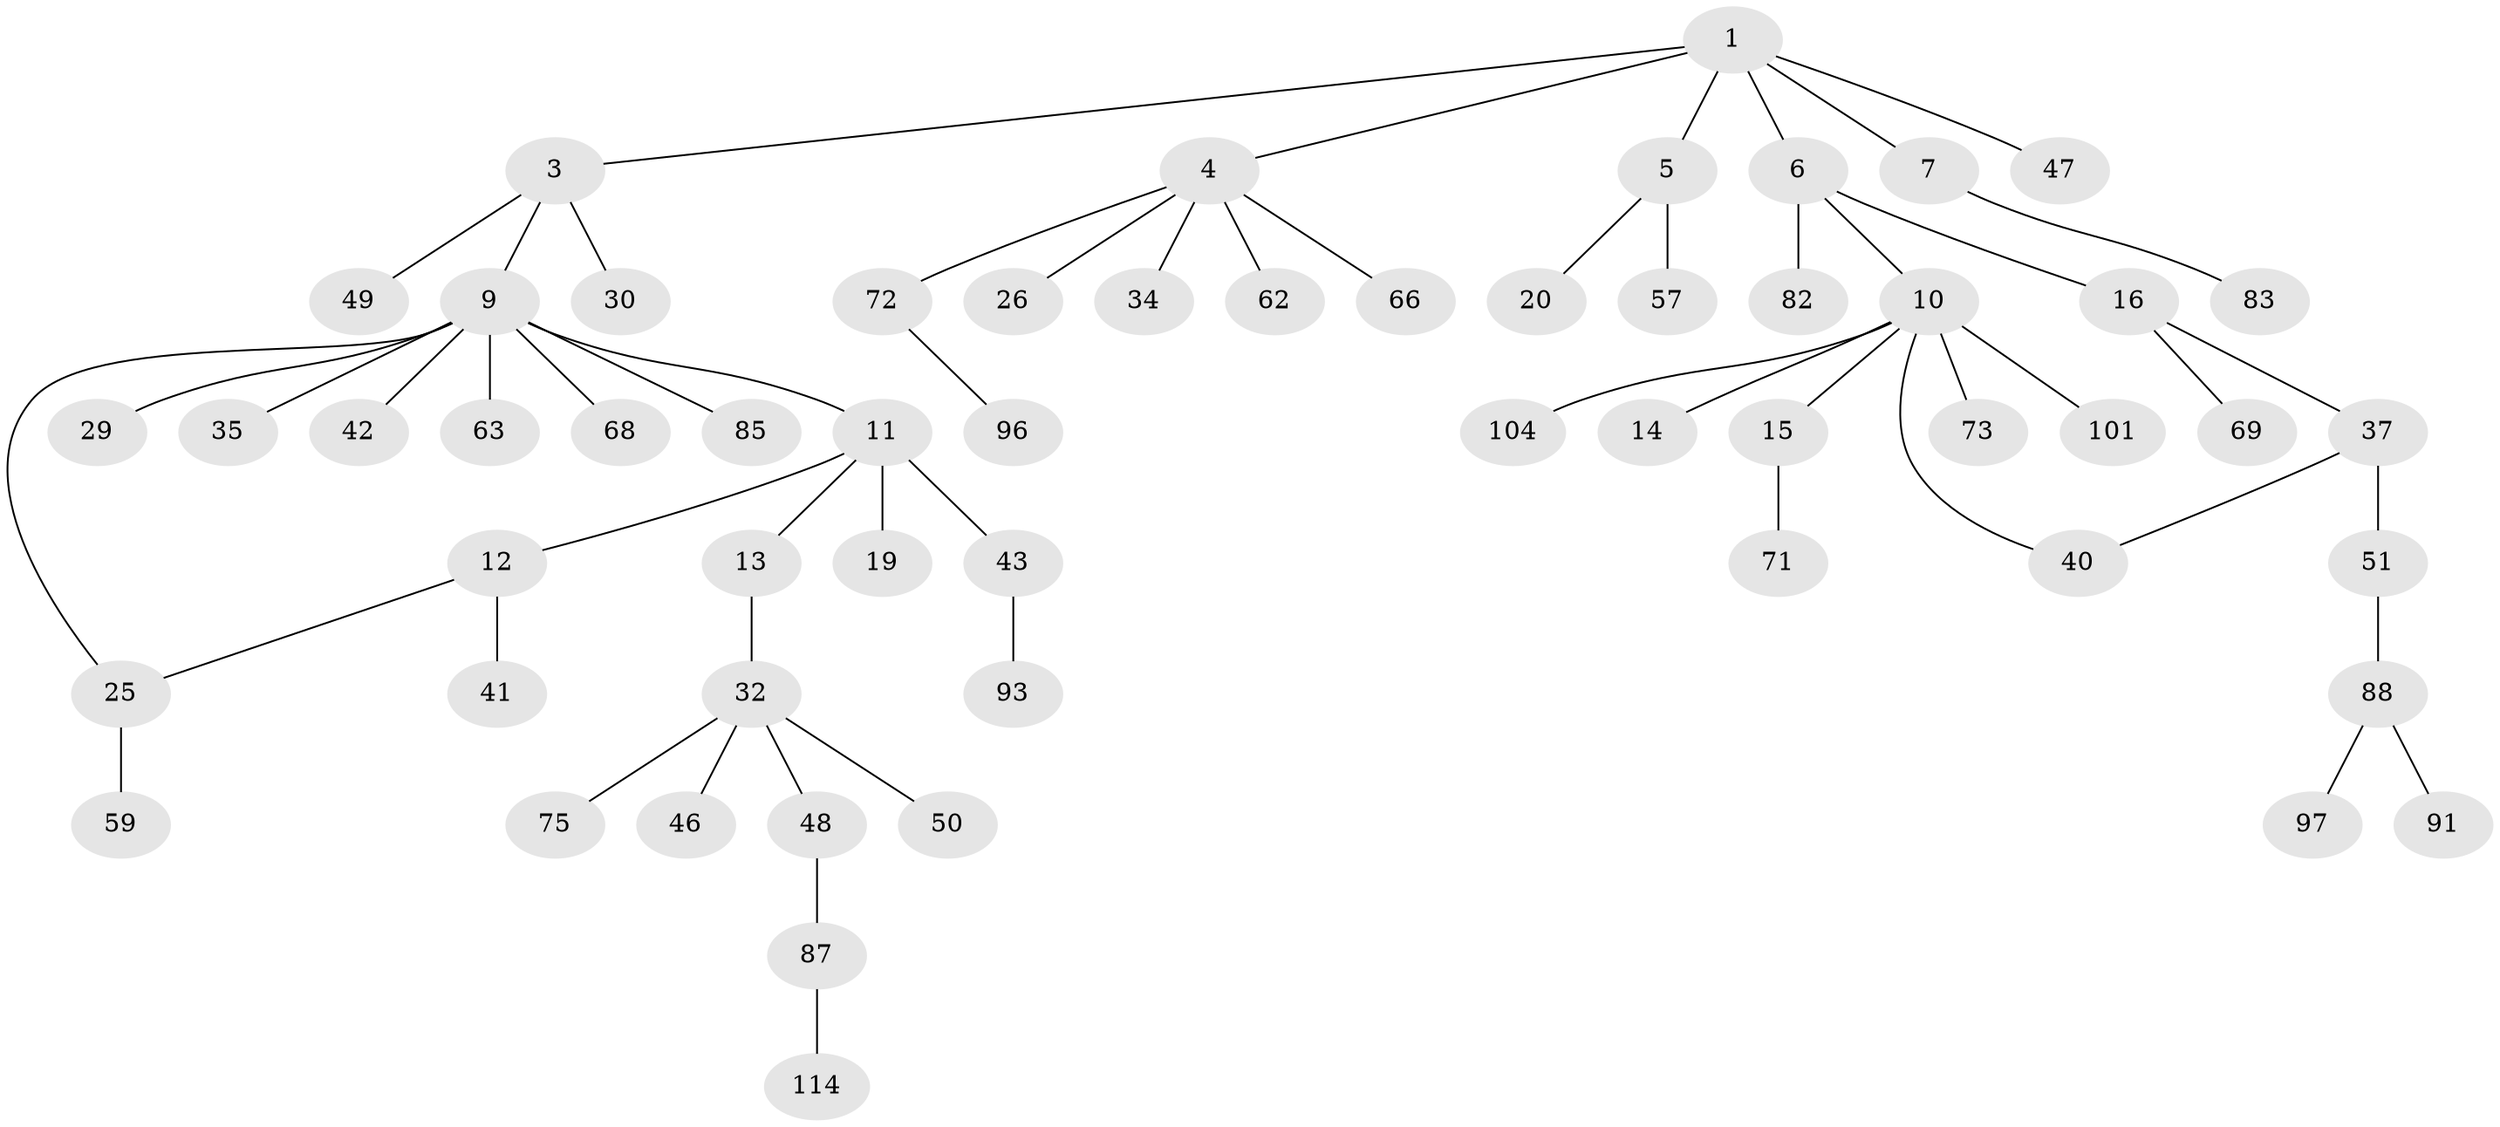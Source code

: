// original degree distribution, {4: 0.06140350877192982, 9: 0.008771929824561403, 3: 0.13157894736842105, 1: 0.49122807017543857, 5: 0.03508771929824561, 2: 0.2543859649122807, 8: 0.008771929824561403, 6: 0.008771929824561403}
// Generated by graph-tools (version 1.1) at 2025/13/03/09/25 04:13:37]
// undirected, 57 vertices, 58 edges
graph export_dot {
graph [start="1"]
  node [color=gray90,style=filled];
  1 [super="+2"];
  3 [super="+8+17+58+36+28"];
  4 [super="+24+44"];
  5;
  6;
  7 [super="+89+33+110"];
  9 [super="+52+21+53"];
  10 [super="+61+31"];
  11 [super="+18"];
  12 [super="+70+23+65"];
  13;
  14 [super="+39"];
  15;
  16;
  19 [super="+90"];
  20;
  25;
  26 [super="+27"];
  29;
  30;
  32 [super="+55+67"];
  34;
  35;
  37 [super="+54"];
  40 [super="+98"];
  41;
  42;
  43 [super="+74"];
  46;
  47;
  48 [super="+79"];
  49;
  50;
  51;
  57;
  59 [super="+86+84"];
  62;
  63 [super="+80+102"];
  66;
  68 [super="+108"];
  69;
  71 [super="+81"];
  72;
  73 [super="+94+76"];
  75;
  82 [super="+92"];
  83;
  85;
  87;
  88;
  91;
  93 [super="+100"];
  96;
  97;
  101;
  104;
  114;
  1 -- 6;
  1 -- 7;
  1 -- 47;
  1 -- 3;
  1 -- 4;
  1 -- 5;
  3 -- 9;
  3 -- 30;
  3 -- 49;
  4 -- 34;
  4 -- 66;
  4 -- 72;
  4 -- 26;
  4 -- 62;
  5 -- 20;
  5 -- 57;
  6 -- 10;
  6 -- 16;
  6 -- 82;
  7 -- 83;
  9 -- 11;
  9 -- 85;
  9 -- 35;
  9 -- 68;
  9 -- 42;
  9 -- 29;
  9 -- 25;
  9 -- 63;
  10 -- 14;
  10 -- 15;
  10 -- 101;
  10 -- 40;
  10 -- 73;
  10 -- 104;
  11 -- 12;
  11 -- 13;
  11 -- 19;
  11 -- 43;
  12 -- 41;
  12 -- 25;
  13 -- 32;
  15 -- 71;
  16 -- 37;
  16 -- 69;
  25 -- 59;
  32 -- 46;
  32 -- 48;
  32 -- 50;
  32 -- 75;
  37 -- 51;
  37 -- 40;
  43 -- 93;
  48 -- 87;
  51 -- 88;
  72 -- 96;
  87 -- 114;
  88 -- 91;
  88 -- 97;
}
